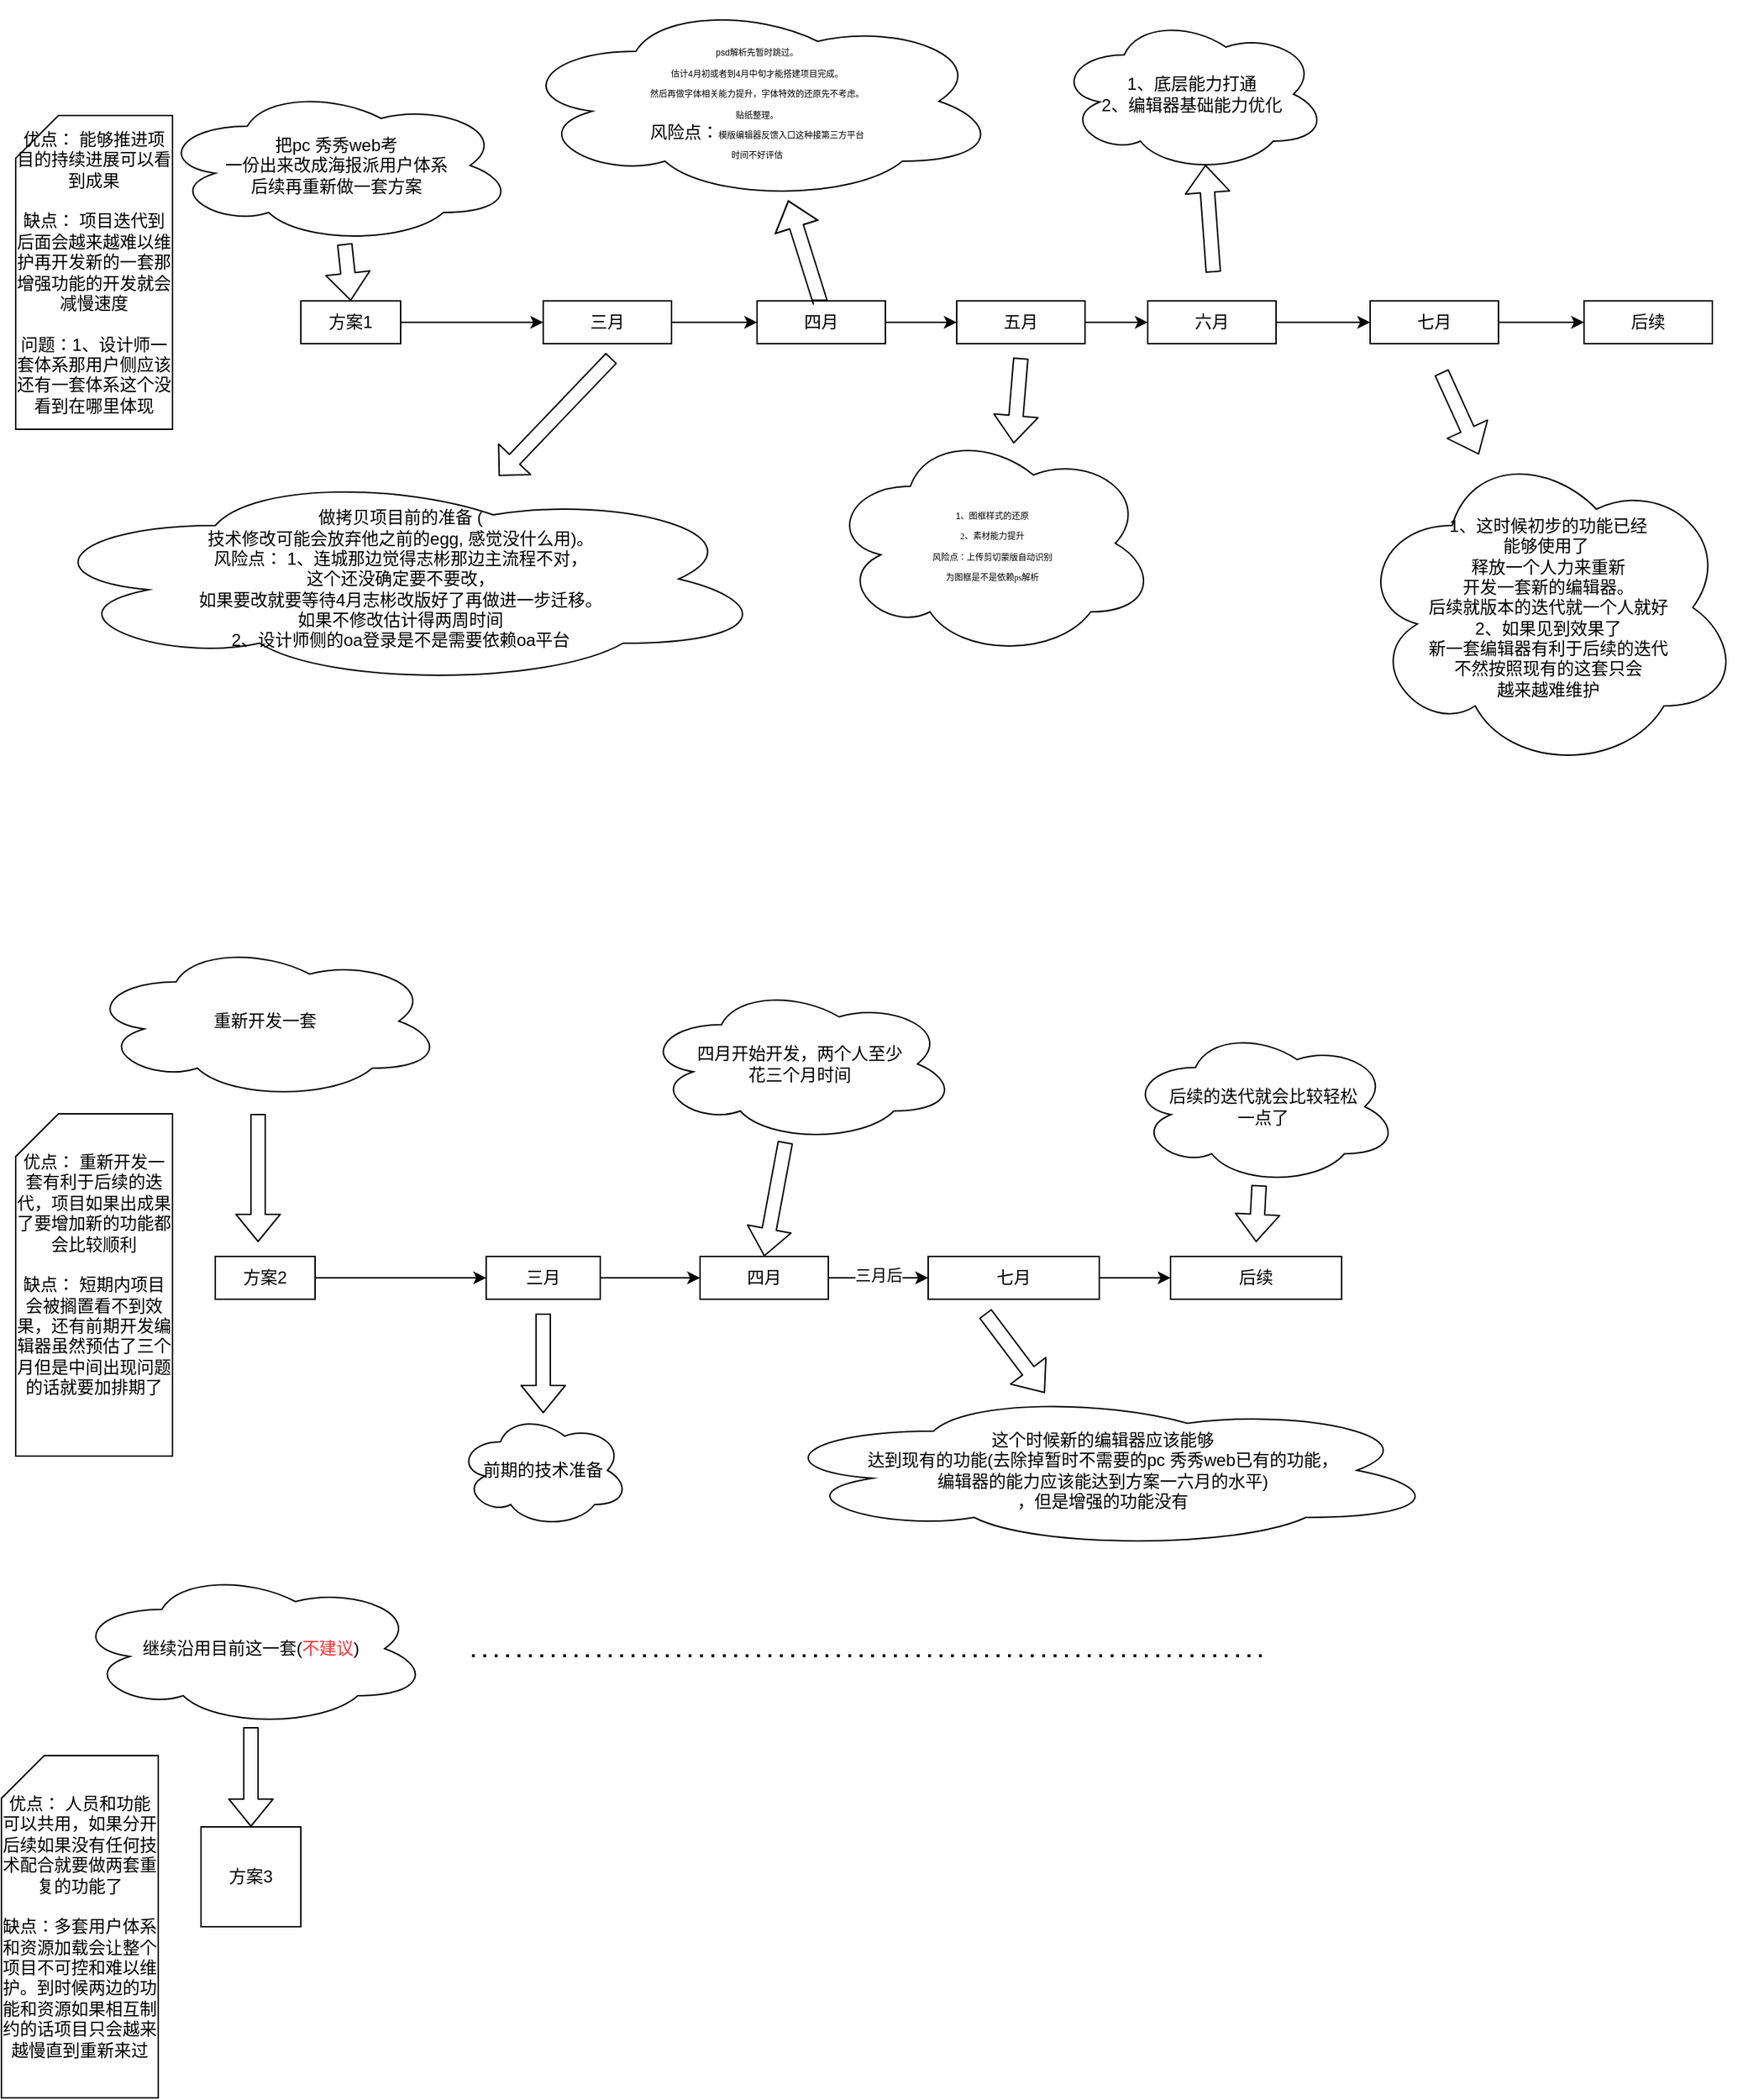 <mxfile version="14.4.4" type="github">
  <diagram id="uSymOwmCx7jtTEfuUwOD" name="Page-1">
    <mxGraphModel dx="1984" dy="1830" grid="1" gridSize="10" guides="1" tooltips="1" connect="1" arrows="1" fold="1" page="1" pageScale="1" pageWidth="827" pageHeight="1169" math="0" shadow="0">
      <root>
        <mxCell id="0" />
        <mxCell id="1" parent="0" />
        <mxCell id="MqOfo1RNC_Dmxf5nQjIF-10" style="edgeStyle=orthogonalEdgeStyle;rounded=0;orthogonalLoop=1;jettySize=auto;html=1;exitX=1;exitY=0.5;exitDx=0;exitDy=0;entryX=0;entryY=0.5;entryDx=0;entryDy=0;" edge="1" parent="1" source="MqOfo1RNC_Dmxf5nQjIF-1" target="MqOfo1RNC_Dmxf5nQjIF-2">
          <mxGeometry relative="1" as="geometry" />
        </mxCell>
        <mxCell id="MqOfo1RNC_Dmxf5nQjIF-1" value="三月" style="rounded=0;whiteSpace=wrap;html=1;" vertex="1" parent="1">
          <mxGeometry x="-10" y="200" width="90" height="30" as="geometry" />
        </mxCell>
        <mxCell id="MqOfo1RNC_Dmxf5nQjIF-11" style="edgeStyle=orthogonalEdgeStyle;rounded=0;orthogonalLoop=1;jettySize=auto;html=1;exitX=1;exitY=0.5;exitDx=0;exitDy=0;entryX=0;entryY=0.5;entryDx=0;entryDy=0;" edge="1" parent="1" source="MqOfo1RNC_Dmxf5nQjIF-2" target="MqOfo1RNC_Dmxf5nQjIF-3">
          <mxGeometry relative="1" as="geometry" />
        </mxCell>
        <mxCell id="MqOfo1RNC_Dmxf5nQjIF-2" value="四月" style="rounded=0;whiteSpace=wrap;html=1;" vertex="1" parent="1">
          <mxGeometry x="140" y="200" width="90" height="30" as="geometry" />
        </mxCell>
        <mxCell id="MqOfo1RNC_Dmxf5nQjIF-12" style="edgeStyle=orthogonalEdgeStyle;rounded=0;orthogonalLoop=1;jettySize=auto;html=1;exitX=1;exitY=0.5;exitDx=0;exitDy=0;entryX=0;entryY=0.5;entryDx=0;entryDy=0;" edge="1" parent="1" source="MqOfo1RNC_Dmxf5nQjIF-3" target="MqOfo1RNC_Dmxf5nQjIF-4">
          <mxGeometry relative="1" as="geometry" />
        </mxCell>
        <mxCell id="MqOfo1RNC_Dmxf5nQjIF-3" value="五月" style="rounded=0;whiteSpace=wrap;html=1;" vertex="1" parent="1">
          <mxGeometry x="280" y="200" width="90" height="30" as="geometry" />
        </mxCell>
        <mxCell id="MqOfo1RNC_Dmxf5nQjIF-13" style="edgeStyle=orthogonalEdgeStyle;rounded=0;orthogonalLoop=1;jettySize=auto;html=1;exitX=1;exitY=0.5;exitDx=0;exitDy=0;" edge="1" parent="1" source="MqOfo1RNC_Dmxf5nQjIF-4" target="MqOfo1RNC_Dmxf5nQjIF-5">
          <mxGeometry relative="1" as="geometry" />
        </mxCell>
        <mxCell id="MqOfo1RNC_Dmxf5nQjIF-4" value="六月" style="rounded=0;whiteSpace=wrap;html=1;" vertex="1" parent="1">
          <mxGeometry x="414" y="200" width="90" height="30" as="geometry" />
        </mxCell>
        <mxCell id="MqOfo1RNC_Dmxf5nQjIF-14" style="edgeStyle=orthogonalEdgeStyle;rounded=0;orthogonalLoop=1;jettySize=auto;html=1;exitX=1;exitY=0.5;exitDx=0;exitDy=0;entryX=0;entryY=0.5;entryDx=0;entryDy=0;" edge="1" parent="1" source="MqOfo1RNC_Dmxf5nQjIF-5" target="MqOfo1RNC_Dmxf5nQjIF-6">
          <mxGeometry relative="1" as="geometry" />
        </mxCell>
        <mxCell id="MqOfo1RNC_Dmxf5nQjIF-5" value="七月" style="rounded=0;whiteSpace=wrap;html=1;" vertex="1" parent="1">
          <mxGeometry x="570" y="200" width="90" height="30" as="geometry" />
        </mxCell>
        <mxCell id="MqOfo1RNC_Dmxf5nQjIF-6" value="后续" style="rounded=0;whiteSpace=wrap;html=1;" vertex="1" parent="1">
          <mxGeometry x="720" y="200" width="90" height="30" as="geometry" />
        </mxCell>
        <mxCell id="MqOfo1RNC_Dmxf5nQjIF-9" style="edgeStyle=orthogonalEdgeStyle;rounded=0;orthogonalLoop=1;jettySize=auto;html=1;exitX=1;exitY=0.5;exitDx=0;exitDy=0;" edge="1" parent="1" source="MqOfo1RNC_Dmxf5nQjIF-7" target="MqOfo1RNC_Dmxf5nQjIF-1">
          <mxGeometry relative="1" as="geometry" />
        </mxCell>
        <mxCell id="MqOfo1RNC_Dmxf5nQjIF-7" value="方案1" style="rounded=0;whiteSpace=wrap;html=1;" vertex="1" parent="1">
          <mxGeometry x="-180" y="200" width="70" height="30" as="geometry" />
        </mxCell>
        <mxCell id="MqOfo1RNC_Dmxf5nQjIF-15" value="把pc 秀秀web考&lt;br&gt;一份出来改成海报派用户体系&lt;br&gt;后续再重新做一套方案" style="ellipse;shape=cloud;whiteSpace=wrap;html=1;" vertex="1" parent="1">
          <mxGeometry x="-280" y="50" width="250" height="110" as="geometry" />
        </mxCell>
        <mxCell id="MqOfo1RNC_Dmxf5nQjIF-17" value="" style="shape=flexArrow;endArrow=classic;html=1;entryX=0.5;entryY=0;entryDx=0;entryDy=0;" edge="1" parent="1" source="MqOfo1RNC_Dmxf5nQjIF-15" target="MqOfo1RNC_Dmxf5nQjIF-7">
          <mxGeometry width="50" height="50" relative="1" as="geometry">
            <mxPoint x="-80" y="180" as="sourcePoint" />
            <mxPoint x="-30" y="130" as="targetPoint" />
            <Array as="points" />
          </mxGeometry>
        </mxCell>
        <mxCell id="MqOfo1RNC_Dmxf5nQjIF-18" value="做拷贝项目前的准备 (&lt;br&gt;技术修改可能会放弃他之前的egg, 感觉没什么用)。&lt;br&gt;风险点： 1、连城那边觉得志彬那边主流程不对，&lt;br&gt;这个还没确定要不要改，&lt;br&gt;如果要改就要等待4月志彬改版好了再做进一步迁移。&lt;br&gt;如果不修改估计得两周时间&lt;br&gt;2、设计师侧的oa登录是不是需要依赖oa平台" style="ellipse;shape=cloud;whiteSpace=wrap;html=1;" vertex="1" parent="1">
          <mxGeometry x="-370" y="320" width="520" height="150" as="geometry" />
        </mxCell>
        <mxCell id="MqOfo1RNC_Dmxf5nQjIF-19" value="" style="shape=flexArrow;endArrow=classic;html=1;width=10;endSize=4.85;" edge="1" parent="1" target="MqOfo1RNC_Dmxf5nQjIF-18">
          <mxGeometry width="50" height="50" relative="1" as="geometry">
            <mxPoint x="37.914" y="240.0" as="sourcePoint" />
            <mxPoint x="42.08" y="280.06" as="targetPoint" />
            <Array as="points" />
          </mxGeometry>
        </mxCell>
        <mxCell id="MqOfo1RNC_Dmxf5nQjIF-20" value="&lt;font style=&quot;font-size: 6px&quot;&gt;psd解析先暂时跳过。&lt;br&gt;估计4月初或者到4月中旬才能搭建项目完成。&lt;br&gt;然后再做字体相关能力提升，&lt;/font&gt;&lt;span style=&quot;font-family: &amp;#34;tahoma&amp;#34; , &amp;#34;microsoft yahei&amp;#34; , &amp;#34;simsun&amp;#34; ; text-align: left ; background-color: rgb(255 , 255 , 255)&quot;&gt;&lt;font style=&quot;font-size: 6px&quot;&gt;字体特效的还原先不考虑。&lt;br&gt;&lt;/font&gt;&lt;/span&gt;&lt;span style=&quot;font-family: &amp;#34;tahoma&amp;#34; , &amp;#34;microsoft yahei&amp;#34; , &amp;#34;simsun&amp;#34; ; text-align: left ; background-color: rgb(255 , 255 , 255)&quot;&gt;&lt;font style=&quot;font-size: 6px&quot;&gt;贴纸整理。&lt;br&gt;&lt;/font&gt;&lt;/span&gt;&lt;span style=&quot;font-family: &amp;#34;tahoma&amp;#34; , &amp;#34;microsoft yahei&amp;#34; , &amp;#34;simsun&amp;#34; ; text-align: left ; background-color: rgb(255 , 255 , 255)&quot;&gt;风险点：&lt;/span&gt;&lt;span style=&quot;font-family: &amp;#34;tahoma&amp;#34; , &amp;#34;microsoft yahei&amp;#34; , &amp;#34;simsun&amp;#34; ; text-align: left ; background-color: rgb(255 , 255 , 255)&quot;&gt;&lt;font style=&quot;font-size: 6px&quot;&gt;模版编辑器反馈入口这种接第三方平台&lt;br&gt;时间不好评估&lt;/font&gt;&lt;/span&gt;&lt;span style=&quot;font-family: &amp;#34;tahoma&amp;#34; , &amp;#34;microsoft yahei&amp;#34; , &amp;#34;simsun&amp;#34; ; text-align: left ; background-color: rgb(255 , 255 , 255)&quot;&gt;&lt;br&gt;&lt;/span&gt;" style="ellipse;shape=cloud;whiteSpace=wrap;html=1;" vertex="1" parent="1">
          <mxGeometry x="-30" y="-10" width="340" height="140" as="geometry" />
        </mxCell>
        <mxCell id="MqOfo1RNC_Dmxf5nQjIF-21" value="" style="shape=flexArrow;endArrow=classic;html=1;" edge="1" parent="1" target="MqOfo1RNC_Dmxf5nQjIF-20">
          <mxGeometry width="50" height="50" relative="1" as="geometry">
            <mxPoint x="184" y="200" as="sourcePoint" />
            <mxPoint x="170" y="140" as="targetPoint" />
            <Array as="points">
              <mxPoint x="184" y="180" />
              <mxPoint x="184" y="200" />
            </Array>
          </mxGeometry>
        </mxCell>
        <mxCell id="MqOfo1RNC_Dmxf5nQjIF-23" value="&lt;font style=&quot;font-size: 6px&quot;&gt;1、&lt;span style=&quot;font-family: &amp;#34;tahoma&amp;#34; , &amp;#34;microsoft yahei&amp;#34; , &amp;#34;simsun&amp;#34; ; text-align: left ; background-color: rgb(255 , 255 , 255)&quot;&gt;图框样式的还原&lt;br&gt;2、&lt;/span&gt;&lt;span style=&quot;font-family: &amp;#34;tahoma&amp;#34; , &amp;#34;microsoft yahei&amp;#34; , &amp;#34;simsun&amp;#34; ; text-align: left ; background-color: rgb(255 , 255 , 255)&quot;&gt;素材能力提升&lt;br&gt;&lt;/span&gt;&lt;/font&gt;&lt;span style=&quot;font-family: &amp;#34;tahoma&amp;#34; , &amp;#34;microsoft yahei&amp;#34; , &amp;#34;simsun&amp;#34; ; text-align: left ; background-color: rgb(255 , 255 , 255)&quot;&gt;&lt;font style=&quot;font-size: 6px&quot;&gt;风险点：上传剪切蒙版自动识别&lt;br&gt;为图框是不是依赖ps解析&lt;/font&gt;&lt;br&gt;&lt;/span&gt;" style="ellipse;shape=cloud;whiteSpace=wrap;html=1;" vertex="1" parent="1">
          <mxGeometry x="190" y="290" width="230" height="160" as="geometry" />
        </mxCell>
        <mxCell id="MqOfo1RNC_Dmxf5nQjIF-24" value="" style="shape=flexArrow;endArrow=classic;html=1;" edge="1" parent="1">
          <mxGeometry width="50" height="50" relative="1" as="geometry">
            <mxPoint x="325" y="240" as="sourcePoint" />
            <mxPoint x="320" y="300" as="targetPoint" />
          </mxGeometry>
        </mxCell>
        <mxCell id="MqOfo1RNC_Dmxf5nQjIF-27" value="优点： 能够推进项目的持续进展可以看到成果&lt;br&gt;&lt;br&gt;缺点： 项目迭代到后面会越来越难以维护再开发新的一套那增强功能的开发就会减慢速度&lt;br&gt;&lt;br&gt;问题：1、设计师一套体系那用户侧应该还有一套体系这个没看到在哪里体现" style="shape=card;whiteSpace=wrap;html=1;" vertex="1" parent="1">
          <mxGeometry x="-380" y="70" width="110" height="220" as="geometry" />
        </mxCell>
        <mxCell id="MqOfo1RNC_Dmxf5nQjIF-28" value="1、底层能力打通&lt;br&gt;2、编辑器基础能力优化" style="ellipse;shape=cloud;whiteSpace=wrap;html=1;" vertex="1" parent="1">
          <mxGeometry x="350" width="190" height="110" as="geometry" />
        </mxCell>
        <mxCell id="MqOfo1RNC_Dmxf5nQjIF-29" value="" style="shape=flexArrow;endArrow=classic;html=1;entryX=0.55;entryY=0.95;entryDx=0;entryDy=0;entryPerimeter=0;" edge="1" parent="1" target="MqOfo1RNC_Dmxf5nQjIF-28">
          <mxGeometry width="50" height="50" relative="1" as="geometry">
            <mxPoint x="460" y="180" as="sourcePoint" />
            <mxPoint x="540" y="260" as="targetPoint" />
          </mxGeometry>
        </mxCell>
        <mxCell id="MqOfo1RNC_Dmxf5nQjIF-30" value="1、这时候初步的功能已经&lt;br&gt;能够使用了&amp;nbsp; &lt;br&gt;释放一个人力来重新&lt;br&gt;开发一套新的编辑器。 &lt;br&gt;后续就版本的迭代就一个人就好&lt;br&gt;2、如果见到效果了&lt;br&gt;新一套编辑器有利于后续的迭代&lt;br&gt;不然按照现有的这套只会&lt;br&gt;越来越难维护" style="ellipse;shape=cloud;whiteSpace=wrap;html=1;" vertex="1" parent="1">
          <mxGeometry x="560" y="300" width="270" height="230" as="geometry" />
        </mxCell>
        <mxCell id="MqOfo1RNC_Dmxf5nQjIF-31" value="" style="shape=flexArrow;endArrow=classic;html=1;" edge="1" parent="1" target="MqOfo1RNC_Dmxf5nQjIF-30">
          <mxGeometry width="50" height="50" relative="1" as="geometry">
            <mxPoint x="620" y="250" as="sourcePoint" />
            <mxPoint x="700" y="260" as="targetPoint" />
          </mxGeometry>
        </mxCell>
        <mxCell id="MqOfo1RNC_Dmxf5nQjIF-36" style="edgeStyle=orthogonalEdgeStyle;rounded=0;orthogonalLoop=1;jettySize=auto;html=1;entryX=0;entryY=0.5;entryDx=0;entryDy=0;" edge="1" parent="1" source="MqOfo1RNC_Dmxf5nQjIF-32" target="MqOfo1RNC_Dmxf5nQjIF-35">
          <mxGeometry relative="1" as="geometry" />
        </mxCell>
        <mxCell id="MqOfo1RNC_Dmxf5nQjIF-32" value="方案2" style="rounded=0;whiteSpace=wrap;html=1;" vertex="1" parent="1">
          <mxGeometry x="-240" y="870" width="70" height="30" as="geometry" />
        </mxCell>
        <mxCell id="MqOfo1RNC_Dmxf5nQjIF-33" value="重新开发一套" style="ellipse;shape=cloud;whiteSpace=wrap;html=1;" vertex="1" parent="1">
          <mxGeometry x="-330" y="650" width="250" height="110" as="geometry" />
        </mxCell>
        <mxCell id="MqOfo1RNC_Dmxf5nQjIF-34" value="" style="shape=flexArrow;endArrow=classic;html=1;" edge="1" parent="1">
          <mxGeometry width="50" height="50" relative="1" as="geometry">
            <mxPoint x="-210" y="770" as="sourcePoint" />
            <mxPoint x="-210" y="860" as="targetPoint" />
          </mxGeometry>
        </mxCell>
        <mxCell id="MqOfo1RNC_Dmxf5nQjIF-41" style="edgeStyle=orthogonalEdgeStyle;rounded=0;orthogonalLoop=1;jettySize=auto;html=1;entryX=0;entryY=0.5;entryDx=0;entryDy=0;" edge="1" parent="1" source="MqOfo1RNC_Dmxf5nQjIF-35" target="MqOfo1RNC_Dmxf5nQjIF-39">
          <mxGeometry relative="1" as="geometry" />
        </mxCell>
        <mxCell id="MqOfo1RNC_Dmxf5nQjIF-35" value="三月" style="rounded=0;whiteSpace=wrap;html=1;" vertex="1" parent="1">
          <mxGeometry x="-50" y="870" width="80" height="30" as="geometry" />
        </mxCell>
        <mxCell id="MqOfo1RNC_Dmxf5nQjIF-37" value="前期的技术准备" style="ellipse;shape=cloud;whiteSpace=wrap;html=1;" vertex="1" parent="1">
          <mxGeometry x="-70" y="980" width="120" height="80" as="geometry" />
        </mxCell>
        <mxCell id="MqOfo1RNC_Dmxf5nQjIF-38" value="" style="shape=flexArrow;endArrow=classic;html=1;" edge="1" parent="1">
          <mxGeometry width="50" height="50" relative="1" as="geometry">
            <mxPoint x="-10" y="910" as="sourcePoint" />
            <mxPoint x="-10" y="980" as="targetPoint" />
          </mxGeometry>
        </mxCell>
        <mxCell id="MqOfo1RNC_Dmxf5nQjIF-44" style="edgeStyle=orthogonalEdgeStyle;rounded=0;orthogonalLoop=1;jettySize=auto;html=1;entryX=0;entryY=0.5;entryDx=0;entryDy=0;" edge="1" parent="1" source="MqOfo1RNC_Dmxf5nQjIF-39" target="MqOfo1RNC_Dmxf5nQjIF-43">
          <mxGeometry relative="1" as="geometry" />
        </mxCell>
        <mxCell id="MqOfo1RNC_Dmxf5nQjIF-46" value="三月后" style="edgeLabel;html=1;align=center;verticalAlign=middle;resizable=0;points=[];" vertex="1" connectable="0" parent="MqOfo1RNC_Dmxf5nQjIF-44">
          <mxGeometry x="-0.019" y="2" relative="1" as="geometry">
            <mxPoint as="offset" />
          </mxGeometry>
        </mxCell>
        <mxCell id="MqOfo1RNC_Dmxf5nQjIF-39" value="四月" style="rounded=0;whiteSpace=wrap;html=1;" vertex="1" parent="1">
          <mxGeometry x="100" y="870" width="90" height="30" as="geometry" />
        </mxCell>
        <mxCell id="MqOfo1RNC_Dmxf5nQjIF-40" value="四月开始开发，两个人至少&lt;br&gt;花三个月时间" style="ellipse;shape=cloud;whiteSpace=wrap;html=1;" vertex="1" parent="1">
          <mxGeometry x="60" y="680" width="220" height="110" as="geometry" />
        </mxCell>
        <mxCell id="MqOfo1RNC_Dmxf5nQjIF-42" value="" style="shape=flexArrow;endArrow=classic;html=1;entryX=0.5;entryY=0;entryDx=0;entryDy=0;" edge="1" parent="1" source="MqOfo1RNC_Dmxf5nQjIF-40" target="MqOfo1RNC_Dmxf5nQjIF-39">
          <mxGeometry width="50" height="50" relative="1" as="geometry">
            <mxPoint x="290" y="890" as="sourcePoint" />
            <mxPoint x="340" y="840" as="targetPoint" />
          </mxGeometry>
        </mxCell>
        <mxCell id="MqOfo1RNC_Dmxf5nQjIF-51" style="edgeStyle=orthogonalEdgeStyle;rounded=0;orthogonalLoop=1;jettySize=auto;html=1;entryX=0;entryY=0.5;entryDx=0;entryDy=0;" edge="1" parent="1" source="MqOfo1RNC_Dmxf5nQjIF-43" target="MqOfo1RNC_Dmxf5nQjIF-50">
          <mxGeometry relative="1" as="geometry" />
        </mxCell>
        <mxCell id="MqOfo1RNC_Dmxf5nQjIF-43" value="七月" style="rounded=0;whiteSpace=wrap;html=1;" vertex="1" parent="1">
          <mxGeometry x="260" y="870" width="120" height="30" as="geometry" />
        </mxCell>
        <mxCell id="MqOfo1RNC_Dmxf5nQjIF-47" value="这个时候新的编辑器应该能够&lt;br&gt;达到现有的功能(去除掉暂时不需要的pc 秀秀web已有的功能，&lt;br&gt;编辑器的能力应该能达到方案一六月的水平)&lt;br&gt;，但是增强的功能没有" style="ellipse;shape=cloud;whiteSpace=wrap;html=1;" vertex="1" parent="1">
          <mxGeometry x="145" y="965" width="475" height="110" as="geometry" />
        </mxCell>
        <mxCell id="MqOfo1RNC_Dmxf5nQjIF-48" value="" style="shape=flexArrow;endArrow=classic;html=1;" edge="1" parent="1" target="MqOfo1RNC_Dmxf5nQjIF-47">
          <mxGeometry width="50" height="50" relative="1" as="geometry">
            <mxPoint x="300" y="910" as="sourcePoint" />
            <mxPoint x="340" y="810" as="targetPoint" />
          </mxGeometry>
        </mxCell>
        <mxCell id="MqOfo1RNC_Dmxf5nQjIF-50" value="后续" style="rounded=0;whiteSpace=wrap;html=1;" vertex="1" parent="1">
          <mxGeometry x="430" y="870" width="120" height="30" as="geometry" />
        </mxCell>
        <mxCell id="MqOfo1RNC_Dmxf5nQjIF-52" value="后续的迭代就会比较轻松&lt;br&gt;一点了" style="ellipse;shape=cloud;whiteSpace=wrap;html=1;" vertex="1" parent="1">
          <mxGeometry x="400" y="710" width="190" height="110" as="geometry" />
        </mxCell>
        <mxCell id="MqOfo1RNC_Dmxf5nQjIF-54" value="" style="shape=flexArrow;endArrow=classic;html=1;" edge="1" parent="1" source="MqOfo1RNC_Dmxf5nQjIF-52">
          <mxGeometry width="50" height="50" relative="1" as="geometry">
            <mxPoint x="440" y="980" as="sourcePoint" />
            <mxPoint x="490" y="860" as="targetPoint" />
          </mxGeometry>
        </mxCell>
        <mxCell id="MqOfo1RNC_Dmxf5nQjIF-55" value="优点： 重新开发一套有利于后续的迭代，项目如果出成果了要增加新的功能都会比较顺利&lt;br&gt;&lt;br&gt;缺点： 短期内项目会被搁置看不到效果，还有前期开发编辑器虽然预估了三个月但是中间出现问题的话就要加排期了&lt;br&gt;&lt;br&gt;" style="shape=card;whiteSpace=wrap;html=1;" vertex="1" parent="1">
          <mxGeometry x="-380" y="770" width="110" height="240" as="geometry" />
        </mxCell>
        <mxCell id="MqOfo1RNC_Dmxf5nQjIF-56" value="方案3" style="rounded=0;whiteSpace=wrap;html=1;" vertex="1" parent="1">
          <mxGeometry x="-250" y="1270" width="70" height="70" as="geometry" />
        </mxCell>
        <mxCell id="MqOfo1RNC_Dmxf5nQjIF-57" value="继续沿用目前这一套(&lt;font color=&quot;#ff3333&quot;&gt;不建议&lt;/font&gt;)" style="ellipse;shape=cloud;whiteSpace=wrap;html=1;" vertex="1" parent="1">
          <mxGeometry x="-340" y="1090" width="250" height="110" as="geometry" />
        </mxCell>
        <mxCell id="MqOfo1RNC_Dmxf5nQjIF-58" value="" style="shape=flexArrow;endArrow=classic;html=1;entryX=0.5;entryY=0;entryDx=0;entryDy=0;" edge="1" parent="1" source="MqOfo1RNC_Dmxf5nQjIF-57" target="MqOfo1RNC_Dmxf5nQjIF-56">
          <mxGeometry width="50" height="50" relative="1" as="geometry">
            <mxPoint x="-120" y="1080" as="sourcePoint" />
            <mxPoint x="-70" y="1030" as="targetPoint" />
          </mxGeometry>
        </mxCell>
        <mxCell id="MqOfo1RNC_Dmxf5nQjIF-59" value="优点： 人员和功能可以共用，如果分开后续如果没有任何技术配合就要做两套重复的功能了&lt;br&gt;&lt;br&gt;缺点：多套用户体系和资源加载会让整个项目不可控和难以维护。到时候两边的功能和资源如果相互制约的话项目只会越来越慢直到重新来过" style="shape=card;whiteSpace=wrap;html=1;" vertex="1" parent="1">
          <mxGeometry x="-390" y="1220" width="110" height="240" as="geometry" />
        </mxCell>
        <mxCell id="MqOfo1RNC_Dmxf5nQjIF-60" value="" style="endArrow=none;dashed=1;html=1;dashPattern=1 3;strokeWidth=2;" edge="1" parent="1">
          <mxGeometry width="50" height="50" relative="1" as="geometry">
            <mxPoint x="-60" y="1150" as="sourcePoint" />
            <mxPoint x="500" y="1150" as="targetPoint" />
          </mxGeometry>
        </mxCell>
      </root>
    </mxGraphModel>
  </diagram>
</mxfile>
